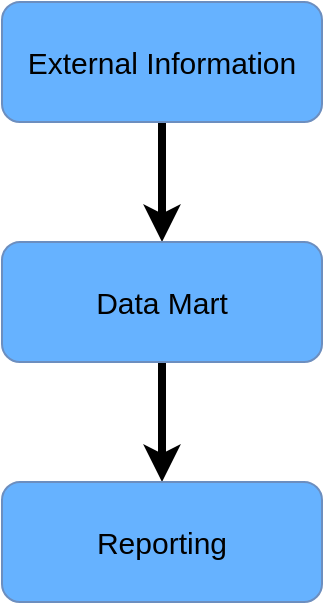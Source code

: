<mxfile>
    <diagram id="InwLOqW_9BEI804D7BsZ" name="Page-1">
        <mxGraphModel dx="1361" dy="660" grid="1" gridSize="10" guides="1" tooltips="1" connect="1" arrows="1" fold="1" page="1" pageScale="1" pageWidth="827" pageHeight="1169" math="0" shadow="0">
            <root>
                <mxCell id="0"/>
                <mxCell id="1" parent="0"/>
                <mxCell id="5" style="edgeStyle=none;html=1;entryX=0.5;entryY=0;entryDx=0;entryDy=0;strokeWidth=4;" parent="1" source="2" target="3" edge="1">
                    <mxGeometry relative="1" as="geometry">
                        <mxPoint x="400" y="280" as="targetPoint"/>
                    </mxGeometry>
                </mxCell>
                <mxCell id="2" value="&lt;font style=&quot;font-size: 15px&quot; color=&quot;#000000&quot;&gt;External Information&lt;/font&gt;" style="rounded=1;whiteSpace=wrap;html=1;fillColor=#66B2FF;strokeColor=#6C8EBF;" parent="1" vertex="1">
                    <mxGeometry x="320" y="170" width="160" height="60" as="geometry"/>
                </mxCell>
                <mxCell id="6" style="edgeStyle=none;html=1;entryX=0.5;entryY=0;entryDx=0;entryDy=0;strokeWidth=4;" parent="1" source="3" target="4" edge="1">
                    <mxGeometry relative="1" as="geometry"/>
                </mxCell>
                <mxCell id="3" value="&lt;font style=&quot;font-size: 15px&quot; color=&quot;#000000&quot;&gt;Data Mart&lt;/font&gt;" style="rounded=1;whiteSpace=wrap;html=1;fillColor=#66B2FF;strokeColor=#6C8EBF;" parent="1" vertex="1">
                    <mxGeometry x="320" y="290" width="160" height="60" as="geometry"/>
                </mxCell>
                <mxCell id="4" value="&lt;font style=&quot;font-size: 15px&quot; color=&quot;#000000&quot;&gt;Reporting&lt;/font&gt;" style="rounded=1;whiteSpace=wrap;html=1;fontColor=#ffffff;fillColor=#66B2FF;strokeColor=#6C8EBF;" parent="1" vertex="1">
                    <mxGeometry x="320" y="410" width="160" height="60" as="geometry"/>
                </mxCell>
            </root>
        </mxGraphModel>
    </diagram>
</mxfile>